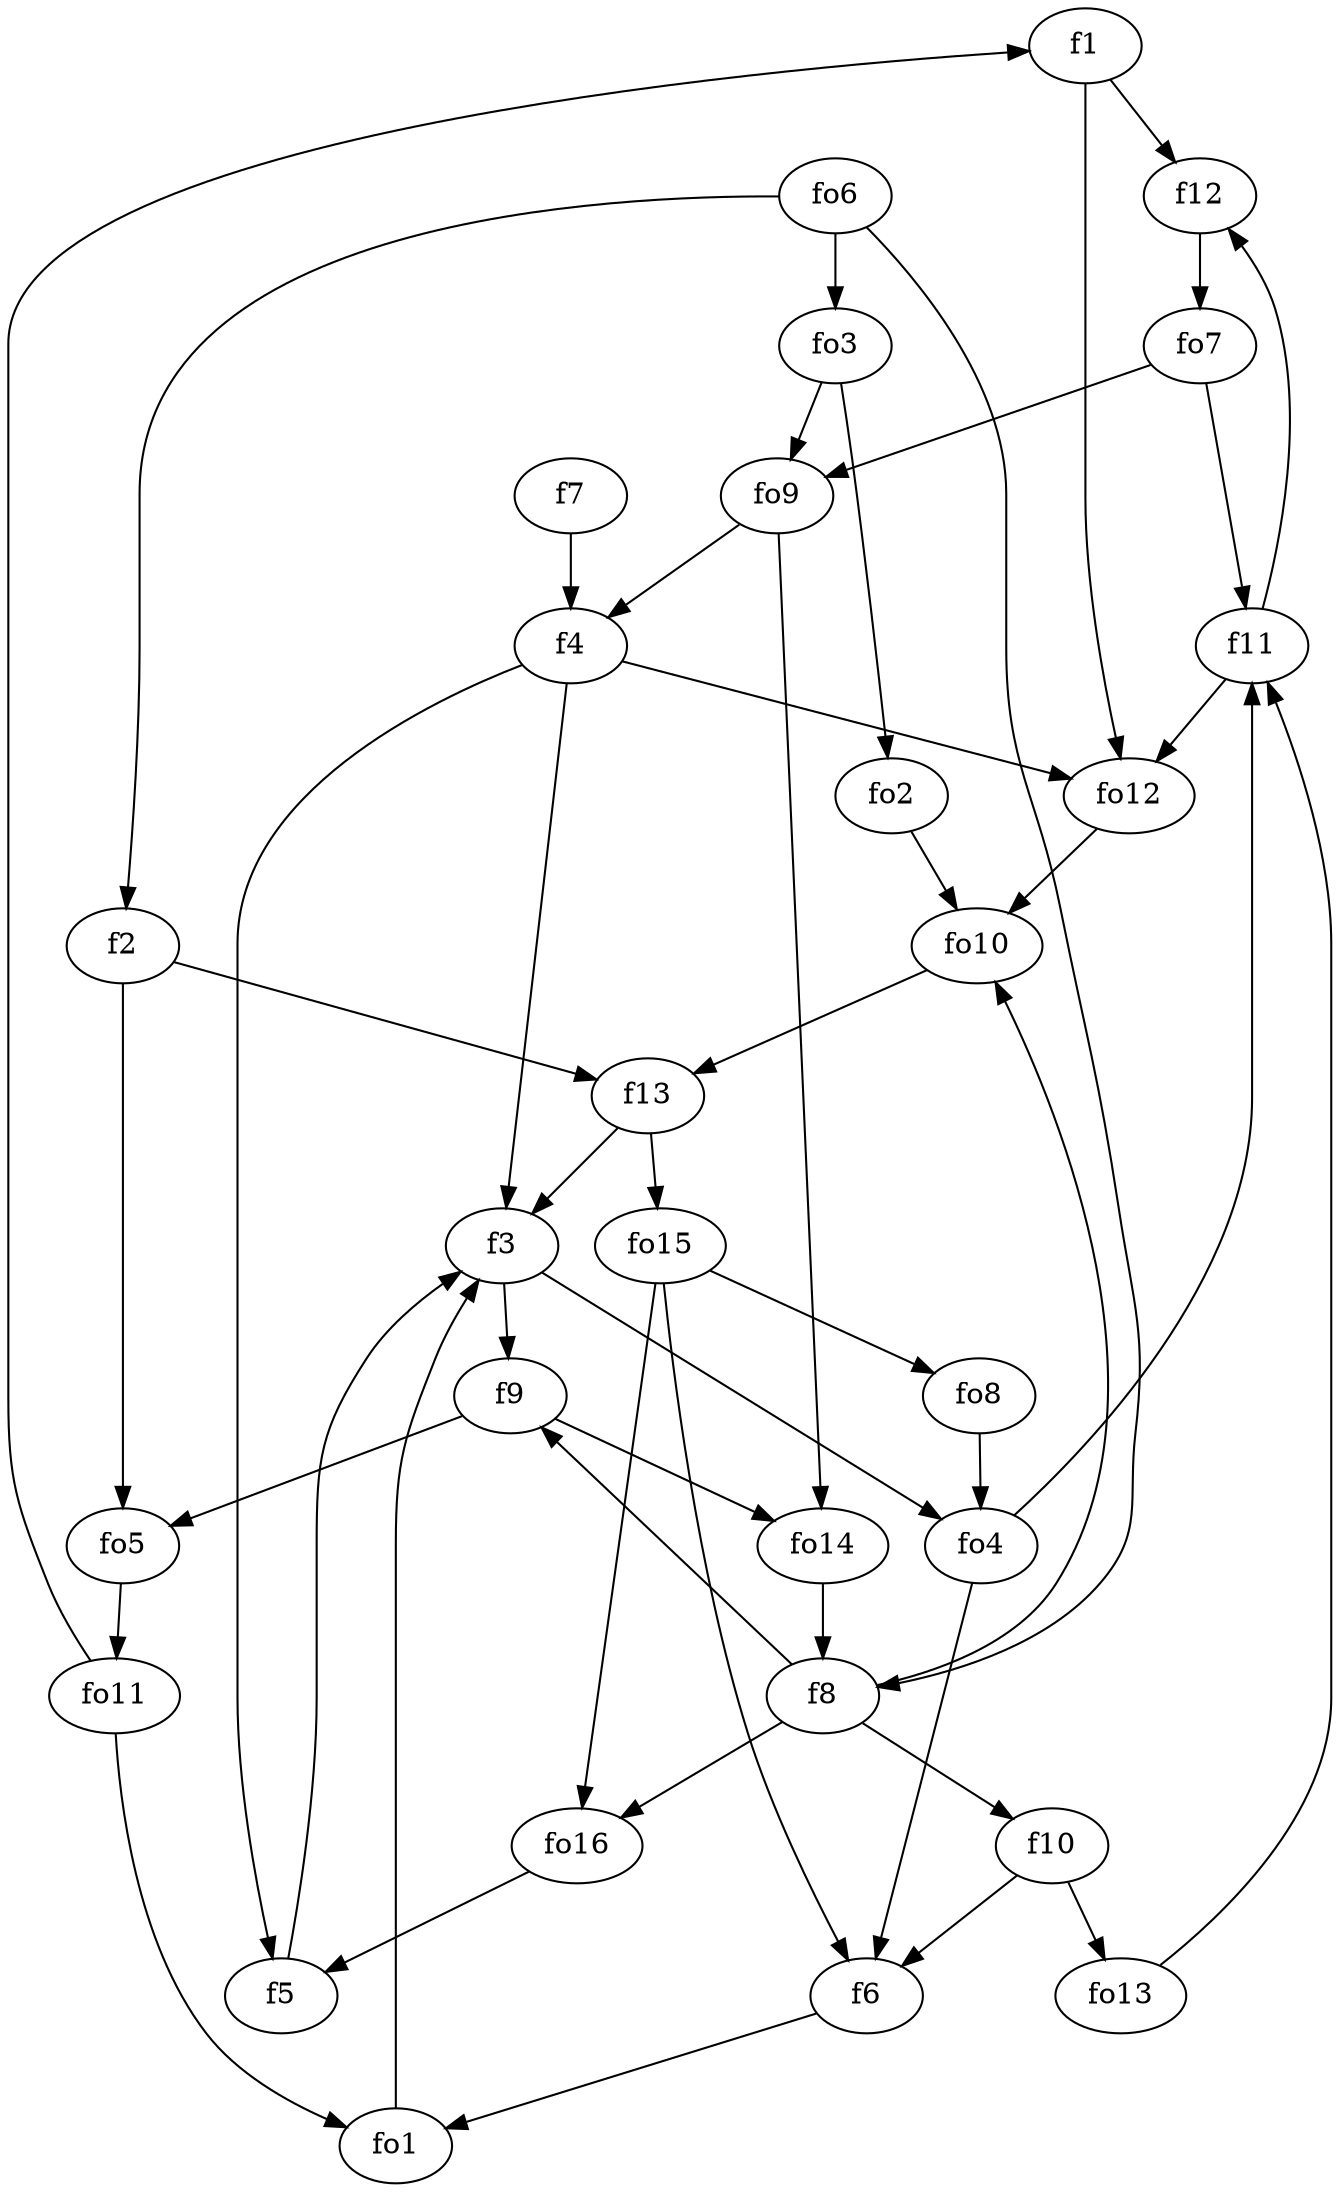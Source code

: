 strict digraph  {
f1;
f2;
f3;
f4;
f5;
f6;
f7;
f8;
f9;
f10;
f11;
f12;
f13;
fo1;
fo2;
fo3;
fo4;
fo5;
fo6;
fo7;
fo8;
fo9;
fo10;
fo11;
fo12;
fo13;
fo14;
fo15;
fo16;
f1 -> fo12  [weight=2];
f1 -> f12  [weight=2];
f2 -> fo5  [weight=2];
f2 -> f13  [weight=2];
f3 -> f9  [weight=2];
f3 -> fo4  [weight=2];
f4 -> f5  [weight=2];
f4 -> f3  [weight=2];
f4 -> fo12  [weight=2];
f5 -> f3  [weight=2];
f6 -> fo1  [weight=2];
f7 -> f4  [weight=2];
f8 -> f10  [weight=2];
f8 -> fo16  [weight=2];
f8 -> f9  [weight=2];
f8 -> fo10  [weight=2];
f9 -> fo14  [weight=2];
f9 -> fo5  [weight=2];
f10 -> f6  [weight=2];
f10 -> fo13  [weight=2];
f11 -> fo12  [weight=2];
f11 -> f12  [weight=2];
f12 -> fo7  [weight=2];
f13 -> f3  [weight=2];
f13 -> fo15  [weight=2];
fo1 -> f3  [weight=2];
fo2 -> fo10  [weight=2];
fo3 -> fo2  [weight=2];
fo3 -> fo9  [weight=2];
fo4 -> f6  [weight=2];
fo4 -> f11  [weight=2];
fo5 -> fo11  [weight=2];
fo6 -> f8  [weight=2];
fo6 -> f2  [weight=2];
fo6 -> fo3  [weight=2];
fo7 -> fo9  [weight=2];
fo7 -> f11  [weight=2];
fo8 -> fo4  [weight=2];
fo9 -> fo14  [weight=2];
fo9 -> f4  [weight=2];
fo10 -> f13  [weight=2];
fo11 -> f1  [weight=2];
fo11 -> fo1  [weight=2];
fo12 -> fo10  [weight=2];
fo13 -> f11  [weight=2];
fo14 -> f8  [weight=2];
fo15 -> fo8  [weight=2];
fo15 -> f6  [weight=2];
fo15 -> fo16  [weight=2];
fo16 -> f5  [weight=2];
}
